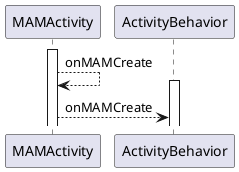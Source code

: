 @startuml
activate MAMActivity
MAMActivity --> MAMActivity:onMAMCreate
activate ActivityBehavior
MAMActivity --> ActivityBehavior:onMAMCreate
@enduml